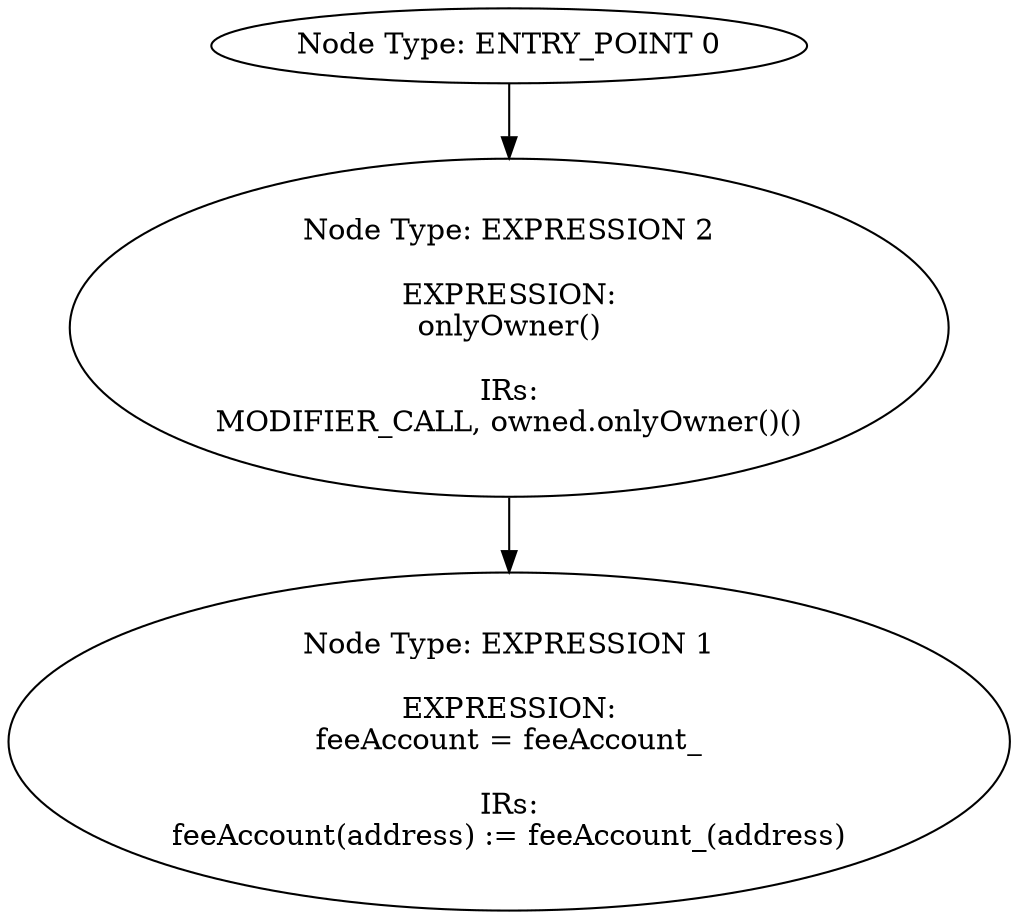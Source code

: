 digraph{
0[label="Node Type: ENTRY_POINT 0
"];
0->2;
1[label="Node Type: EXPRESSION 1

EXPRESSION:
feeAccount = feeAccount_

IRs:
feeAccount(address) := feeAccount_(address)"];
2[label="Node Type: EXPRESSION 2

EXPRESSION:
onlyOwner()

IRs:
MODIFIER_CALL, owned.onlyOwner()()"];
2->1;
}
